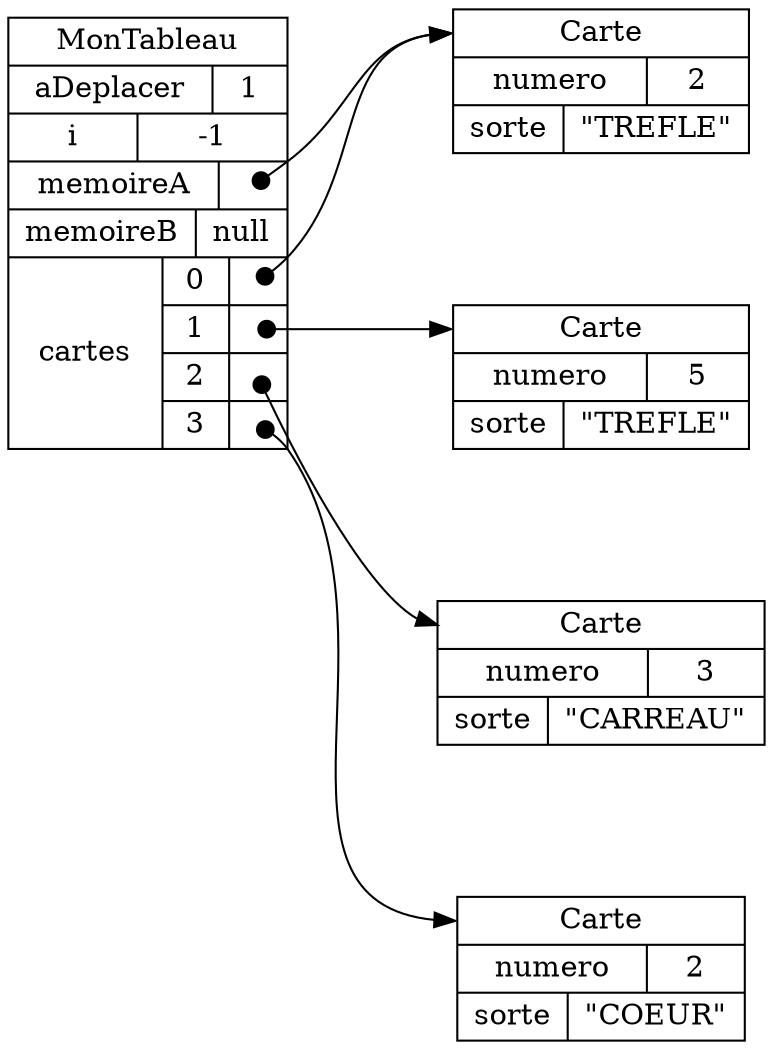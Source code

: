 digraph "MonTableau" {
graph ["rankdir"="LR","compound"="true","ranksep"="1.0","nodesep"="1.0"]
"/" ["label"="<_C>MonTableau|{aDeplacer|1}|{i|-1}|{memoireA|<cartes__V_0_0_A>}|{memoireB|null}|{cartes|{{0|<cartes__V_0_0_B>}|{1|<cartes__V_1_1>}|{2|<cartes__V_2_2>}|{3|<cartes__V_3_3>}}}","style"="filled","fillcolor"="white","shape"="record"]
"/cartes/0" ["label"="<_C>Carte|{numero|2}|{sorte|\"TREFLE\"}","style"="filled","fillcolor"="white","shape"="record"]
"/cartes/1" ["label"="<_C>Carte|{numero|5}|{sorte|\"TREFLE\"}","style"="filled","fillcolor"="white","shape"="record"]
"/cartes/2" ["label"="<_C>Carte|{numero|3}|{sorte|\"CARREAU\"}","style"="filled","fillcolor"="white","shape"="record"]
"/cartes/3" ["label"="<_C>Carte|{numero|2}|{sorte|\"COEUR\"}","style"="filled","fillcolor"="white","shape"="record"]
"/":"cartes__V_3_3":c -> "/cartes/3":"_C" ["tailclip"="false","arrowtail"="dot","dir"="both","label"=""]
"/":"cartes__V_2_2":c -> "/cartes/2":"_C" ["tailclip"="false","arrowtail"="dot","dir"="both","label"=""]
"/":"cartes__V_1_1":c -> "/cartes/1":"_C" ["tailclip"="false","arrowtail"="dot","dir"="both","label"=""]
"/":"cartes__V_0_0_A":c -> "/cartes/0":"_C" ["tailclip"="false","arrowtail"="dot","dir"="both","label"=""]
"/":"cartes__V_0_0_B":c -> "/cartes/0":"_C" ["tailclip"="false","arrowtail"="dot","dir"="both","label"=""]
}
